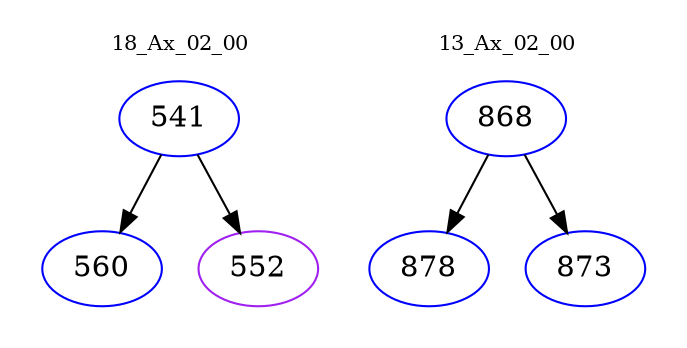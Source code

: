 digraph{
subgraph cluster_0 {
color = white
label = "18_Ax_02_00";
fontsize=10;
T0_541 [label="541", color="blue"]
T0_541 -> T0_560 [color="black"]
T0_560 [label="560", color="blue"]
T0_541 -> T0_552 [color="black"]
T0_552 [label="552", color="purple"]
}
subgraph cluster_1 {
color = white
label = "13_Ax_02_00";
fontsize=10;
T1_868 [label="868", color="blue"]
T1_868 -> T1_878 [color="black"]
T1_878 [label="878", color="blue"]
T1_868 -> T1_873 [color="black"]
T1_873 [label="873", color="blue"]
}
}
